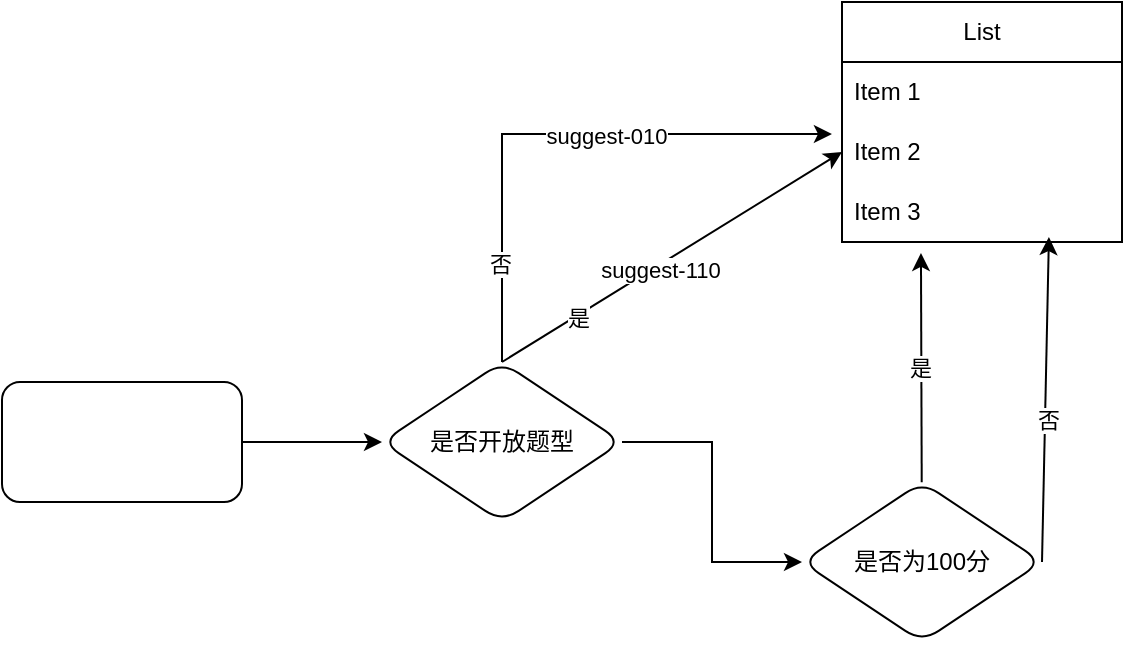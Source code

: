 <mxfile version="21.6.1" type="github">
  <diagram name="第 1 页" id="2iWyTI1U3SKsF_sVbVMD">
    <mxGraphModel dx="1002" dy="665" grid="1" gridSize="10" guides="1" tooltips="1" connect="1" arrows="1" fold="1" page="1" pageScale="1" pageWidth="827" pageHeight="1169" math="0" shadow="0">
      <root>
        <mxCell id="0" />
        <mxCell id="1" parent="0" />
        <mxCell id="EdCLYiaGh866tX3bxQfA-3" value="" style="edgeStyle=orthogonalEdgeStyle;rounded=0;orthogonalLoop=1;jettySize=auto;html=1;" edge="1" parent="1" source="EdCLYiaGh866tX3bxQfA-1" target="EdCLYiaGh866tX3bxQfA-2">
          <mxGeometry relative="1" as="geometry" />
        </mxCell>
        <mxCell id="EdCLYiaGh866tX3bxQfA-1" value="" style="rounded=1;whiteSpace=wrap;html=1;" vertex="1" parent="1">
          <mxGeometry x="100" y="240" width="120" height="60" as="geometry" />
        </mxCell>
        <mxCell id="EdCLYiaGh866tX3bxQfA-5" value="" style="edgeStyle=orthogonalEdgeStyle;rounded=0;orthogonalLoop=1;jettySize=auto;html=1;entryX=-0.036;entryY=0.2;entryDx=0;entryDy=0;entryPerimeter=0;" edge="1" parent="1" source="EdCLYiaGh866tX3bxQfA-2" target="EdCLYiaGh866tX3bxQfA-9">
          <mxGeometry relative="1" as="geometry">
            <mxPoint x="480" y="270" as="targetPoint" />
          </mxGeometry>
        </mxCell>
        <mxCell id="EdCLYiaGh866tX3bxQfA-6" value="是" style="edgeLabel;html=1;align=center;verticalAlign=middle;resizable=0;points=[];" vertex="1" connectable="0" parent="EdCLYiaGh866tX3bxQfA-5">
          <mxGeometry x="0.133" y="1" relative="1" as="geometry">
            <mxPoint y="1" as="offset" />
          </mxGeometry>
        </mxCell>
        <mxCell id="EdCLYiaGh866tX3bxQfA-11" value="suggest-010" style="edgeLabel;html=1;align=center;verticalAlign=middle;resizable=0;points=[];" vertex="1" connectable="0" parent="EdCLYiaGh866tX3bxQfA-5">
          <mxGeometry x="0.19" relative="1" as="geometry">
            <mxPoint y="1" as="offset" />
          </mxGeometry>
        </mxCell>
        <mxCell id="EdCLYiaGh866tX3bxQfA-12" value="否" style="edgeLabel;html=1;align=center;verticalAlign=middle;resizable=0;points=[];" vertex="1" connectable="0" parent="EdCLYiaGh866tX3bxQfA-5">
          <mxGeometry x="-0.638" y="1" relative="1" as="geometry">
            <mxPoint y="1" as="offset" />
          </mxGeometry>
        </mxCell>
        <mxCell id="EdCLYiaGh866tX3bxQfA-17" value="" style="edgeStyle=orthogonalEdgeStyle;rounded=0;orthogonalLoop=1;jettySize=auto;html=1;" edge="1" parent="1" source="EdCLYiaGh866tX3bxQfA-2" target="EdCLYiaGh866tX3bxQfA-16">
          <mxGeometry relative="1" as="geometry" />
        </mxCell>
        <mxCell id="EdCLYiaGh866tX3bxQfA-2" value="是否开放题型" style="rhombus;whiteSpace=wrap;html=1;rounded=1;" vertex="1" parent="1">
          <mxGeometry x="290" y="230" width="120" height="80" as="geometry" />
        </mxCell>
        <mxCell id="EdCLYiaGh866tX3bxQfA-7" value="List" style="swimlane;fontStyle=0;childLayout=stackLayout;horizontal=1;startSize=30;horizontalStack=0;resizeParent=1;resizeParentMax=0;resizeLast=0;collapsible=1;marginBottom=0;whiteSpace=wrap;html=1;" vertex="1" parent="1">
          <mxGeometry x="520" y="50" width="140" height="120" as="geometry" />
        </mxCell>
        <mxCell id="EdCLYiaGh866tX3bxQfA-8" value="Item 1" style="text;strokeColor=none;fillColor=none;align=left;verticalAlign=middle;spacingLeft=4;spacingRight=4;overflow=hidden;points=[[0,0.5],[1,0.5]];portConstraint=eastwest;rotatable=0;whiteSpace=wrap;html=1;" vertex="1" parent="EdCLYiaGh866tX3bxQfA-7">
          <mxGeometry y="30" width="140" height="30" as="geometry" />
        </mxCell>
        <mxCell id="EdCLYiaGh866tX3bxQfA-9" value="Item 2" style="text;strokeColor=none;fillColor=none;align=left;verticalAlign=middle;spacingLeft=4;spacingRight=4;overflow=hidden;points=[[0,0.5],[1,0.5]];portConstraint=eastwest;rotatable=0;whiteSpace=wrap;html=1;" vertex="1" parent="EdCLYiaGh866tX3bxQfA-7">
          <mxGeometry y="60" width="140" height="30" as="geometry" />
        </mxCell>
        <mxCell id="EdCLYiaGh866tX3bxQfA-10" value="Item 3" style="text;strokeColor=none;fillColor=none;align=left;verticalAlign=middle;spacingLeft=4;spacingRight=4;overflow=hidden;points=[[0,0.5],[1,0.5]];portConstraint=eastwest;rotatable=0;whiteSpace=wrap;html=1;" vertex="1" parent="EdCLYiaGh866tX3bxQfA-7">
          <mxGeometry y="90" width="140" height="30" as="geometry" />
        </mxCell>
        <mxCell id="EdCLYiaGh866tX3bxQfA-13" value="" style="endArrow=classic;html=1;rounded=0;entryX=0;entryY=0.5;entryDx=0;entryDy=0;exitX=0.5;exitY=0;exitDx=0;exitDy=0;" edge="1" parent="1" source="EdCLYiaGh866tX3bxQfA-2" target="EdCLYiaGh866tX3bxQfA-9">
          <mxGeometry width="50" height="50" relative="1" as="geometry">
            <mxPoint x="390" y="270" as="sourcePoint" />
            <mxPoint x="440" y="220" as="targetPoint" />
          </mxGeometry>
        </mxCell>
        <mxCell id="EdCLYiaGh866tX3bxQfA-14" value="是" style="edgeLabel;html=1;align=center;verticalAlign=middle;resizable=0;points=[];" vertex="1" connectable="0" parent="EdCLYiaGh866tX3bxQfA-13">
          <mxGeometry x="-0.558" y="-1" relative="1" as="geometry">
            <mxPoint as="offset" />
          </mxGeometry>
        </mxCell>
        <mxCell id="EdCLYiaGh866tX3bxQfA-15" value="suggest-110" style="edgeLabel;html=1;align=center;verticalAlign=middle;resizable=0;points=[];" vertex="1" connectable="0" parent="EdCLYiaGh866tX3bxQfA-13">
          <mxGeometry x="-0.083" y="-2" relative="1" as="geometry">
            <mxPoint as="offset" />
          </mxGeometry>
        </mxCell>
        <mxCell id="EdCLYiaGh866tX3bxQfA-16" value="是否为100分" style="rhombus;whiteSpace=wrap;html=1;rounded=1;" vertex="1" parent="1">
          <mxGeometry x="500" y="290" width="120" height="80" as="geometry" />
        </mxCell>
        <mxCell id="EdCLYiaGh866tX3bxQfA-18" value="" style="endArrow=classic;html=1;rounded=0;entryX=0.282;entryY=1.183;entryDx=0;entryDy=0;entryPerimeter=0;" edge="1" parent="1" source="EdCLYiaGh866tX3bxQfA-16" target="EdCLYiaGh866tX3bxQfA-10">
          <mxGeometry width="50" height="50" relative="1" as="geometry">
            <mxPoint x="550" y="230" as="sourcePoint" />
            <mxPoint x="440" y="220" as="targetPoint" />
          </mxGeometry>
        </mxCell>
        <mxCell id="EdCLYiaGh866tX3bxQfA-20" value="是" style="edgeLabel;html=1;align=center;verticalAlign=middle;resizable=0;points=[];" vertex="1" connectable="0" parent="EdCLYiaGh866tX3bxQfA-18">
          <mxGeometry x="0.005" y="1" relative="1" as="geometry">
            <mxPoint as="offset" />
          </mxGeometry>
        </mxCell>
        <mxCell id="EdCLYiaGh866tX3bxQfA-19" value="" style="endArrow=classic;html=1;rounded=0;entryX=0.739;entryY=0.917;entryDx=0;entryDy=0;entryPerimeter=0;exitX=1;exitY=0.5;exitDx=0;exitDy=0;" edge="1" parent="1" source="EdCLYiaGh866tX3bxQfA-16" target="EdCLYiaGh866tX3bxQfA-10">
          <mxGeometry width="50" height="50" relative="1" as="geometry">
            <mxPoint x="561" y="241" as="sourcePoint" />
            <mxPoint x="563" y="182" as="targetPoint" />
          </mxGeometry>
        </mxCell>
        <mxCell id="EdCLYiaGh866tX3bxQfA-21" value="否" style="edgeLabel;html=1;align=center;verticalAlign=middle;resizable=0;points=[];" vertex="1" connectable="0" parent="EdCLYiaGh866tX3bxQfA-19">
          <mxGeometry x="-0.124" y="-1" relative="1" as="geometry">
            <mxPoint as="offset" />
          </mxGeometry>
        </mxCell>
      </root>
    </mxGraphModel>
  </diagram>
</mxfile>
